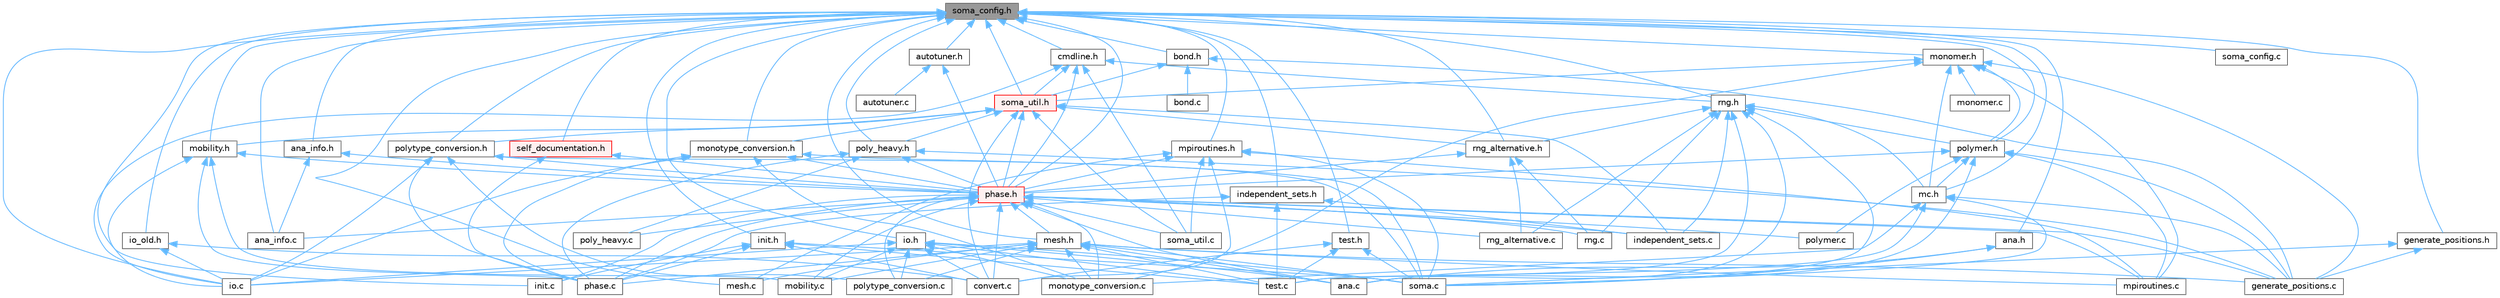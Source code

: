 digraph "soma_config.h"
{
 // LATEX_PDF_SIZE
  bgcolor="transparent";
  edge [fontname=Helvetica,fontsize=10,labelfontname=Helvetica,labelfontsize=10];
  node [fontname=Helvetica,fontsize=10,shape=box,height=0.2,width=0.4];
  Node1 [label="soma_config.h",height=0.2,width=0.4,color="gray40", fillcolor="grey60", style="filled", fontcolor="black",tooltip="configuration variables for SOMA File is configured by CMAKE."];
  Node1 -> Node2 [dir="back",color="steelblue1",style="solid"];
  Node2 [label="ana.h",height=0.2,width=0.4,color="grey40", fillcolor="white", style="filled",URL="$ana_8h.html",tooltip="Functions to calculate observables of the configurations."];
  Node2 -> Node3 [dir="back",color="steelblue1",style="solid"];
  Node3 [label="ana.c",height=0.2,width=0.4,color="grey40", fillcolor="white", style="filled",URL="$ana_8c.html",tooltip="Implementation of ana.h."];
  Node2 -> Node4 [dir="back",color="steelblue1",style="solid"];
  Node4 [label="soma.c",height=0.2,width=0.4,color="grey40", fillcolor="white", style="filled",URL="$soma_8c.html",tooltip="Implementation of the main executable SOMA."];
  Node1 -> Node5 [dir="back",color="steelblue1",style="solid"];
  Node5 [label="ana_info.c",height=0.2,width=0.4,color="grey40", fillcolor="white", style="filled",URL="$ana__info_8c.html",tooltip="Implementation of ana_info.h."];
  Node1 -> Node6 [dir="back",color="steelblue1",style="solid"];
  Node6 [label="ana_info.h",height=0.2,width=0.4,color="grey40", fillcolor="white", style="filled",URL="$ana__info_8h.html",tooltip="Info needed for output routines."];
  Node6 -> Node5 [dir="back",color="steelblue1",style="solid"];
  Node6 -> Node7 [dir="back",color="steelblue1",style="solid"];
  Node7 [label="phase.h",height=0.2,width=0.4,color="red", fillcolor="#FFF0F0", style="filled",URL="$phase_8h.html",tooltip="All relevant aspects for the struct Phase."];
  Node7 -> Node3 [dir="back",color="steelblue1",style="solid"];
  Node7 -> Node5 [dir="back",color="steelblue1",style="solid"];
  Node7 -> Node8 [dir="back",color="steelblue1",style="solid"];
  Node8 [label="convert.c",height=0.2,width=0.4,color="grey40", fillcolor="white", style="filled",URL="$convert_8c.html",tooltip="Implementation of CONVERT executable."];
  Node7 -> Node9 [dir="back",color="steelblue1",style="solid"];
  Node9 [label="generate_positions.c",height=0.2,width=0.4,color="grey40", fillcolor="white", style="filled",URL="$generate__positions_8c.html",tooltip="Implementation of generate_positions.h."];
  Node7 -> Node10 [dir="back",color="steelblue1",style="solid"];
  Node10 [label="independent_sets.c",height=0.2,width=0.4,color="grey40", fillcolor="white", style="filled",URL="$independent__sets_8c.html",tooltip="Implementation of independent_sets.h."];
  Node7 -> Node11 [dir="back",color="steelblue1",style="solid"];
  Node11 [label="init.c",height=0.2,width=0.4,color="grey40", fillcolor="white", style="filled",URL="$init_8c.html",tooltip="Implementation of init.h."];
  Node7 -> Node12 [dir="back",color="steelblue1",style="solid"];
  Node12 [label="mesh.h",height=0.2,width=0.4,color="grey40", fillcolor="white", style="filled",URL="$mesh_8h.html",tooltip="Functions related to the mesh of the density fields."];
  Node12 -> Node3 [dir="back",color="steelblue1",style="solid"];
  Node12 -> Node9 [dir="back",color="steelblue1",style="solid"];
  Node12 -> Node13 [dir="back",color="steelblue1",style="solid"];
  Node13 [label="io.c",height=0.2,width=0.4,color="grey40", fillcolor="white", style="filled",URL="$io_8c.html",tooltip="Implementation of io.h."];
  Node12 -> Node14 [dir="back",color="steelblue1",style="solid"];
  Node14 [label="mesh.c",height=0.2,width=0.4,color="grey40", fillcolor="white", style="filled",URL="$mesh_8c.html",tooltip="Implementation of mesh.h."];
  Node12 -> Node15 [dir="back",color="steelblue1",style="solid"];
  Node15 [label="mobility.c",height=0.2,width=0.4,color="grey40", fillcolor="white", style="filled",URL="$mobility_8c.html",tooltip="Implementation of mobility.h."];
  Node12 -> Node16 [dir="back",color="steelblue1",style="solid"];
  Node16 [label="monotype_conversion.c",height=0.2,width=0.4,color="grey40", fillcolor="white", style="filled",URL="$monotype__conversion_8c.html",tooltip="Implementation of monotype_conversion.h."];
  Node12 -> Node17 [dir="back",color="steelblue1",style="solid"];
  Node17 [label="mpiroutines.c",height=0.2,width=0.4,color="grey40", fillcolor="white", style="filled",URL="$mpiroutines_8c.html",tooltip="Implementation of mpiroutines.h."];
  Node12 -> Node18 [dir="back",color="steelblue1",style="solid"];
  Node18 [label="phase.c",height=0.2,width=0.4,color="grey40", fillcolor="white", style="filled",URL="$phase_8c.html",tooltip="Implementation of phase.h."];
  Node12 -> Node19 [dir="back",color="steelblue1",style="solid"];
  Node19 [label="polytype_conversion.c",height=0.2,width=0.4,color="grey40", fillcolor="white", style="filled",URL="$polytype__conversion_8c.html",tooltip="Implementation of polytype_conversion.h."];
  Node12 -> Node4 [dir="back",color="steelblue1",style="solid"];
  Node12 -> Node20 [dir="back",color="steelblue1",style="solid"];
  Node20 [label="test.c",height=0.2,width=0.4,color="grey40", fillcolor="white", style="filled",URL="$test_8c.html",tooltip="Implementation of test.h."];
  Node7 -> Node15 [dir="back",color="steelblue1",style="solid"];
  Node7 -> Node16 [dir="back",color="steelblue1",style="solid"];
  Node7 -> Node17 [dir="back",color="steelblue1",style="solid"];
  Node7 -> Node18 [dir="back",color="steelblue1",style="solid"];
  Node7 -> Node21 [dir="back",color="steelblue1",style="solid"];
  Node21 [label="poly_heavy.c",height=0.2,width=0.4,color="grey40", fillcolor="white", style="filled",URL="$poly__heavy_8c.html",tooltip="implementation of poly_heavy.h"];
  Node7 -> Node22 [dir="back",color="steelblue1",style="solid"];
  Node22 [label="polymer.c",height=0.2,width=0.4,color="grey40", fillcolor="white", style="filled",URL="$polymer_8c.html",tooltip="Implementation of polymer.h."];
  Node7 -> Node19 [dir="back",color="steelblue1",style="solid"];
  Node7 -> Node23 [dir="back",color="steelblue1",style="solid"];
  Node23 [label="rng.c",height=0.2,width=0.4,color="grey40", fillcolor="white", style="filled",URL="$rng_8c.html",tooltip="Implementation of rng.h."];
  Node7 -> Node24 [dir="back",color="steelblue1",style="solid"];
  Node24 [label="rng_alternative.c",height=0.2,width=0.4,color="grey40", fillcolor="white", style="filled",URL="$rng__alternative_8c.html",tooltip="Implementation of rng_alternative.h."];
  Node7 -> Node26 [dir="back",color="steelblue1",style="solid"];
  Node26 [label="soma_util.c",height=0.2,width=0.4,color="grey40", fillcolor="white", style="filled",URL="$soma__util_8c.html",tooltip="Implementation of soma_util.h."];
  Node1 -> Node27 [dir="back",color="steelblue1",style="solid"];
  Node27 [label="autotuner.h",height=0.2,width=0.4,color="grey40", fillcolor="white", style="filled",URL="$autotuner_8h.html",tooltip="Autotuner related structures and functions."];
  Node27 -> Node28 [dir="back",color="steelblue1",style="solid"];
  Node28 [label="autotuner.c",height=0.2,width=0.4,color="grey40", fillcolor="white", style="filled",URL="$autotuner_8c.html",tooltip="Implementation of autotuner.h."];
  Node27 -> Node7 [dir="back",color="steelblue1",style="solid"];
  Node1 -> Node29 [dir="back",color="steelblue1",style="solid"];
  Node29 [label="bond.h",height=0.2,width=0.4,color="grey40", fillcolor="white", style="filled",URL="$bond_8h.html",tooltip="Definition of Bond related code pieces."];
  Node29 -> Node30 [dir="back",color="steelblue1",style="solid"];
  Node30 [label="bond.c",height=0.2,width=0.4,color="grey40", fillcolor="white", style="filled",URL="$bond_8c.html",tooltip="Implementation of bond.h."];
  Node29 -> Node9 [dir="back",color="steelblue1",style="solid"];
  Node29 -> Node31 [dir="back",color="steelblue1",style="solid"];
  Node31 [label="soma_util.h",height=0.2,width=0.4,color="red", fillcolor="#FFF0F0", style="filled",URL="$soma__util_8h.html",tooltip="File collecting several helper functions."];
  Node31 -> Node8 [dir="back",color="steelblue1",style="solid"];
  Node31 -> Node10 [dir="back",color="steelblue1",style="solid"];
  Node31 -> Node32 [dir="back",color="steelblue1",style="solid"];
  Node32 [label="mobility.h",height=0.2,width=0.4,color="grey40", fillcolor="white", style="filled",URL="$mobility_8h.html",tooltip="Function declaration and struct to modify the particle mobility based on the density composition."];
  Node32 -> Node13 [dir="back",color="steelblue1",style="solid"];
  Node32 -> Node15 [dir="back",color="steelblue1",style="solid"];
  Node32 -> Node18 [dir="back",color="steelblue1",style="solid"];
  Node32 -> Node7 [dir="back",color="steelblue1",style="solid"];
  Node31 -> Node33 [dir="back",color="steelblue1",style="solid"];
  Node33 [label="monotype_conversion.h",height=0.2,width=0.4,color="grey40", fillcolor="white", style="filled",URL="$monotype__conversion_8h_source.html",tooltip=" "];
  Node33 -> Node13 [dir="back",color="steelblue1",style="solid"];
  Node33 -> Node16 [dir="back",color="steelblue1",style="solid"];
  Node33 -> Node18 [dir="back",color="steelblue1",style="solid"];
  Node33 -> Node7 [dir="back",color="steelblue1",style="solid"];
  Node33 -> Node4 [dir="back",color="steelblue1",style="solid"];
  Node31 -> Node7 [dir="back",color="steelblue1",style="solid"];
  Node31 -> Node34 [dir="back",color="steelblue1",style="solid"];
  Node34 [label="poly_heavy.h",height=0.2,width=0.4,color="grey40", fillcolor="white", style="filled",URL="$poly__heavy_8h_source.html",tooltip=" "];
  Node34 -> Node9 [dir="back",color="steelblue1",style="solid"];
  Node34 -> Node18 [dir="back",color="steelblue1",style="solid"];
  Node34 -> Node7 [dir="back",color="steelblue1",style="solid"];
  Node34 -> Node21 [dir="back",color="steelblue1",style="solid"];
  Node31 -> Node35 [dir="back",color="steelblue1",style="solid"];
  Node35 [label="polytype_conversion.h",height=0.2,width=0.4,color="grey40", fillcolor="white", style="filled",URL="$polytype__conversion_8h_source.html",tooltip=" "];
  Node35 -> Node13 [dir="back",color="steelblue1",style="solid"];
  Node35 -> Node18 [dir="back",color="steelblue1",style="solid"];
  Node35 -> Node7 [dir="back",color="steelblue1",style="solid"];
  Node35 -> Node19 [dir="back",color="steelblue1",style="solid"];
  Node35 -> Node4 [dir="back",color="steelblue1",style="solid"];
  Node31 -> Node36 [dir="back",color="steelblue1",style="solid"];
  Node36 [label="rng_alternative.h",height=0.2,width=0.4,color="grey40", fillcolor="white", style="filled",URL="$rng__alternative_8h.html",tooltip="Definition of alternative pseudo random numbers generators for SOMA. PCG32 is the default RNG generat..."];
  Node36 -> Node7 [dir="back",color="steelblue1",style="solid"];
  Node36 -> Node23 [dir="back",color="steelblue1",style="solid"];
  Node36 -> Node24 [dir="back",color="steelblue1",style="solid"];
  Node31 -> Node26 [dir="back",color="steelblue1",style="solid"];
  Node1 -> Node37 [dir="back",color="steelblue1",style="solid"];
  Node37 [label="cmdline.h",height=0.2,width=0.4,color="grey40", fillcolor="white", style="filled",URL="$cmdline_8h.html",tooltip="The header file for the command line option parser generated by GNU Gengetopt version 2...."];
  Node37 -> Node13 [dir="back",color="steelblue1",style="solid"];
  Node37 -> Node7 [dir="back",color="steelblue1",style="solid"];
  Node37 -> Node38 [dir="back",color="steelblue1",style="solid"];
  Node38 [label="rng.h",height=0.2,width=0.4,color="grey40", fillcolor="white", style="filled",URL="$rng_8h.html",tooltip="Definition of pseudo random number generation wrappers for soma."];
  Node38 -> Node3 [dir="back",color="steelblue1",style="solid"];
  Node38 -> Node10 [dir="back",color="steelblue1",style="solid"];
  Node38 -> Node39 [dir="back",color="steelblue1",style="solid"];
  Node39 [label="mc.h",height=0.2,width=0.4,color="grey40", fillcolor="white", style="filled",URL="$mc_8h.html",tooltip="Functions required for any Monte-Carlo move of the system."];
  Node39 -> Node9 [dir="back",color="steelblue1",style="solid"];
  Node39 -> Node16 [dir="back",color="steelblue1",style="solid"];
  Node39 -> Node4 [dir="back",color="steelblue1",style="solid"];
  Node39 -> Node20 [dir="back",color="steelblue1",style="solid"];
  Node38 -> Node40 [dir="back",color="steelblue1",style="solid"];
  Node40 [label="polymer.h",height=0.2,width=0.4,color="grey40", fillcolor="white", style="filled",URL="$polymer_8h.html",tooltip="Code related to the Polymer structures."];
  Node40 -> Node3 [dir="back",color="steelblue1",style="solid"];
  Node40 -> Node9 [dir="back",color="steelblue1",style="solid"];
  Node40 -> Node39 [dir="back",color="steelblue1",style="solid"];
  Node40 -> Node17 [dir="back",color="steelblue1",style="solid"];
  Node40 -> Node7 [dir="back",color="steelblue1",style="solid"];
  Node40 -> Node22 [dir="back",color="steelblue1",style="solid"];
  Node38 -> Node23 [dir="back",color="steelblue1",style="solid"];
  Node38 -> Node24 [dir="back",color="steelblue1",style="solid"];
  Node38 -> Node36 [dir="back",color="steelblue1",style="solid"];
  Node38 -> Node4 [dir="back",color="steelblue1",style="solid"];
  Node38 -> Node20 [dir="back",color="steelblue1",style="solid"];
  Node37 -> Node26 [dir="back",color="steelblue1",style="solid"];
  Node37 -> Node31 [dir="back",color="steelblue1",style="solid"];
  Node1 -> Node41 [dir="back",color="steelblue1",style="solid"];
  Node41 [label="generate_positions.h",height=0.2,width=0.4,color="grey40", fillcolor="white", style="filled",URL="$generate__positions_8h.html",tooltip="Functions needed for the generation of new inital conditions."];
  Node41 -> Node9 [dir="back",color="steelblue1",style="solid"];
  Node41 -> Node4 [dir="back",color="steelblue1",style="solid"];
  Node1 -> Node42 [dir="back",color="steelblue1",style="solid"];
  Node42 [label="independent_sets.h",height=0.2,width=0.4,color="grey40", fillcolor="white", style="filled",URL="$independent__sets_8h.html",tooltip=" "];
  Node42 -> Node10 [dir="back",color="steelblue1",style="solid"];
  Node42 -> Node18 [dir="back",color="steelblue1",style="solid"];
  Node42 -> Node20 [dir="back",color="steelblue1",style="solid"];
  Node1 -> Node11 [dir="back",color="steelblue1",style="solid"];
  Node1 -> Node43 [dir="back",color="steelblue1",style="solid"];
  Node43 [label="init.h",height=0.2,width=0.4,color="grey40", fillcolor="white", style="filled",URL="$init_8h.html",tooltip="Header file functions required for initialization processes."];
  Node43 -> Node8 [dir="back",color="steelblue1",style="solid"];
  Node43 -> Node11 [dir="back",color="steelblue1",style="solid"];
  Node43 -> Node18 [dir="back",color="steelblue1",style="solid"];
  Node43 -> Node4 [dir="back",color="steelblue1",style="solid"];
  Node43 -> Node20 [dir="back",color="steelblue1",style="solid"];
  Node1 -> Node13 [dir="back",color="steelblue1",style="solid"];
  Node1 -> Node44 [dir="back",color="steelblue1",style="solid"];
  Node44 [label="io.h",height=0.2,width=0.4,color="grey40", fillcolor="white", style="filled",URL="$io_8h.html",tooltip="Header file for all functions, that handle with input and ouput operations of SOMA."];
  Node44 -> Node3 [dir="back",color="steelblue1",style="solid"];
  Node44 -> Node8 [dir="back",color="steelblue1",style="solid"];
  Node44 -> Node13 [dir="back",color="steelblue1",style="solid"];
  Node44 -> Node15 [dir="back",color="steelblue1",style="solid"];
  Node44 -> Node16 [dir="back",color="steelblue1",style="solid"];
  Node44 -> Node19 [dir="back",color="steelblue1",style="solid"];
  Node44 -> Node4 [dir="back",color="steelblue1",style="solid"];
  Node44 -> Node20 [dir="back",color="steelblue1",style="solid"];
  Node1 -> Node45 [dir="back",color="steelblue1",style="solid"];
  Node45 [label="io_old.h",height=0.2,width=0.4,color="grey40", fillcolor="white", style="filled",URL="$io__old_8h.html",tooltip="File compiling functions for handling of older SOMA file formats."];
  Node45 -> Node8 [dir="back",color="steelblue1",style="solid"];
  Node45 -> Node13 [dir="back",color="steelblue1",style="solid"];
  Node1 -> Node39 [dir="back",color="steelblue1",style="solid"];
  Node1 -> Node14 [dir="back",color="steelblue1",style="solid"];
  Node1 -> Node12 [dir="back",color="steelblue1",style="solid"];
  Node1 -> Node32 [dir="back",color="steelblue1",style="solid"];
  Node1 -> Node46 [dir="back",color="steelblue1",style="solid"];
  Node46 [label="monomer.h",height=0.2,width=0.4,color="grey40", fillcolor="white", style="filled",URL="$monomer_8h.html",tooltip="Collection of code for Monomer struct."];
  Node46 -> Node9 [dir="back",color="steelblue1",style="solid"];
  Node46 -> Node39 [dir="back",color="steelblue1",style="solid"];
  Node46 -> Node47 [dir="back",color="steelblue1",style="solid"];
  Node47 [label="monomer.c",height=0.2,width=0.4,color="grey40", fillcolor="white", style="filled",URL="$monomer_8c.html",tooltip="Implementation of monomer.h."];
  Node46 -> Node16 [dir="back",color="steelblue1",style="solid"];
  Node46 -> Node17 [dir="back",color="steelblue1",style="solid"];
  Node46 -> Node40 [dir="back",color="steelblue1",style="solid"];
  Node46 -> Node31 [dir="back",color="steelblue1",style="solid"];
  Node1 -> Node33 [dir="back",color="steelblue1",style="solid"];
  Node1 -> Node48 [dir="back",color="steelblue1",style="solid"];
  Node48 [label="mpiroutines.h",height=0.2,width=0.4,color="grey40", fillcolor="white", style="filled",URL="$mpiroutines_8h.html",tooltip="Header file for functions that require MPI calls for SOMA."];
  Node48 -> Node8 [dir="back",color="steelblue1",style="solid"];
  Node48 -> Node14 [dir="back",color="steelblue1",style="solid"];
  Node48 -> Node17 [dir="back",color="steelblue1",style="solid"];
  Node48 -> Node7 [dir="back",color="steelblue1",style="solid"];
  Node48 -> Node4 [dir="back",color="steelblue1",style="solid"];
  Node48 -> Node26 [dir="back",color="steelblue1",style="solid"];
  Node1 -> Node7 [dir="back",color="steelblue1",style="solid"];
  Node1 -> Node34 [dir="back",color="steelblue1",style="solid"];
  Node1 -> Node40 [dir="back",color="steelblue1",style="solid"];
  Node1 -> Node35 [dir="back",color="steelblue1",style="solid"];
  Node1 -> Node38 [dir="back",color="steelblue1",style="solid"];
  Node1 -> Node36 [dir="back",color="steelblue1",style="solid"];
  Node1 -> Node49 [dir="back",color="steelblue1",style="solid"];
  Node49 [label="self_documentation.h",height=0.2,width=0.4,color="red", fillcolor="#FFF0F0", style="filled",URL="$self__documentation_8h.html",tooltip="Define structs and function to enable user friendly documentation of the history and self of simulati..."];
  Node49 -> Node18 [dir="back",color="steelblue1",style="solid"];
  Node49 -> Node7 [dir="back",color="steelblue1",style="solid"];
  Node1 -> Node50 [dir="back",color="steelblue1",style="solid"];
  Node50 [label="soma_config.c",height=0.2,width=0.4,color="grey40", fillcolor="white", style="filled",URL="$soma__config_8c.html",tooltip="Implementation of soma_config.h."];
  Node1 -> Node31 [dir="back",color="steelblue1",style="solid"];
  Node1 -> Node51 [dir="back",color="steelblue1",style="solid"];
  Node51 [label="test.h",height=0.2,width=0.4,color="grey40", fillcolor="white", style="filled",URL="$test_8h.html",tooltip="Source for various function to check the consistency of the simulation."];
  Node51 -> Node8 [dir="back",color="steelblue1",style="solid"];
  Node51 -> Node4 [dir="back",color="steelblue1",style="solid"];
  Node51 -> Node20 [dir="back",color="steelblue1",style="solid"];
}
